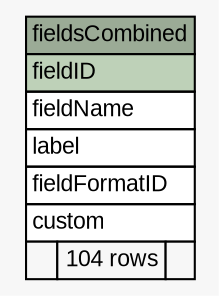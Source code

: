 // dot 2.26.3 on Windows 7 6.1
// SchemaSpy rev Unknown
digraph "fieldsCombined" {
  graph [
    rankdir="RL"
    bgcolor="#f7f7f7"
    nodesep="0.18"
    ranksep="0.46"
    fontname="Arial"
    fontsize="11"
  ];
  node [
    fontname="Arial"
    fontsize="11"
    shape="plaintext"
  ];
  edge [
    arrowsize="0.8"
  ];
  "fieldsCombined" [
    label=<
    <TABLE BORDER="0" CELLBORDER="1" CELLSPACING="0" BGCOLOR="#ffffff">
      <TR><TD COLSPAN="3" BGCOLOR="#9bab96" ALIGN="CENTER">fieldsCombined</TD></TR>
      <TR><TD PORT="fieldID" COLSPAN="3" BGCOLOR="#bed1b8" ALIGN="LEFT">fieldID</TD></TR>
      <TR><TD PORT="fieldName" COLSPAN="3" ALIGN="LEFT">fieldName</TD></TR>
      <TR><TD PORT="label" COLSPAN="3" ALIGN="LEFT">label</TD></TR>
      <TR><TD PORT="fieldFormatID" COLSPAN="3" ALIGN="LEFT">fieldFormatID</TD></TR>
      <TR><TD PORT="custom" COLSPAN="3" ALIGN="LEFT">custom</TD></TR>
      <TR><TD ALIGN="LEFT" BGCOLOR="#f7f7f7">  </TD><TD ALIGN="RIGHT" BGCOLOR="#f7f7f7">104 rows</TD><TD ALIGN="RIGHT" BGCOLOR="#f7f7f7">  </TD></TR>
    </TABLE>>
    URL="tables/fieldsCombined.html"
    tooltip="fieldsCombined"
  ];
}
